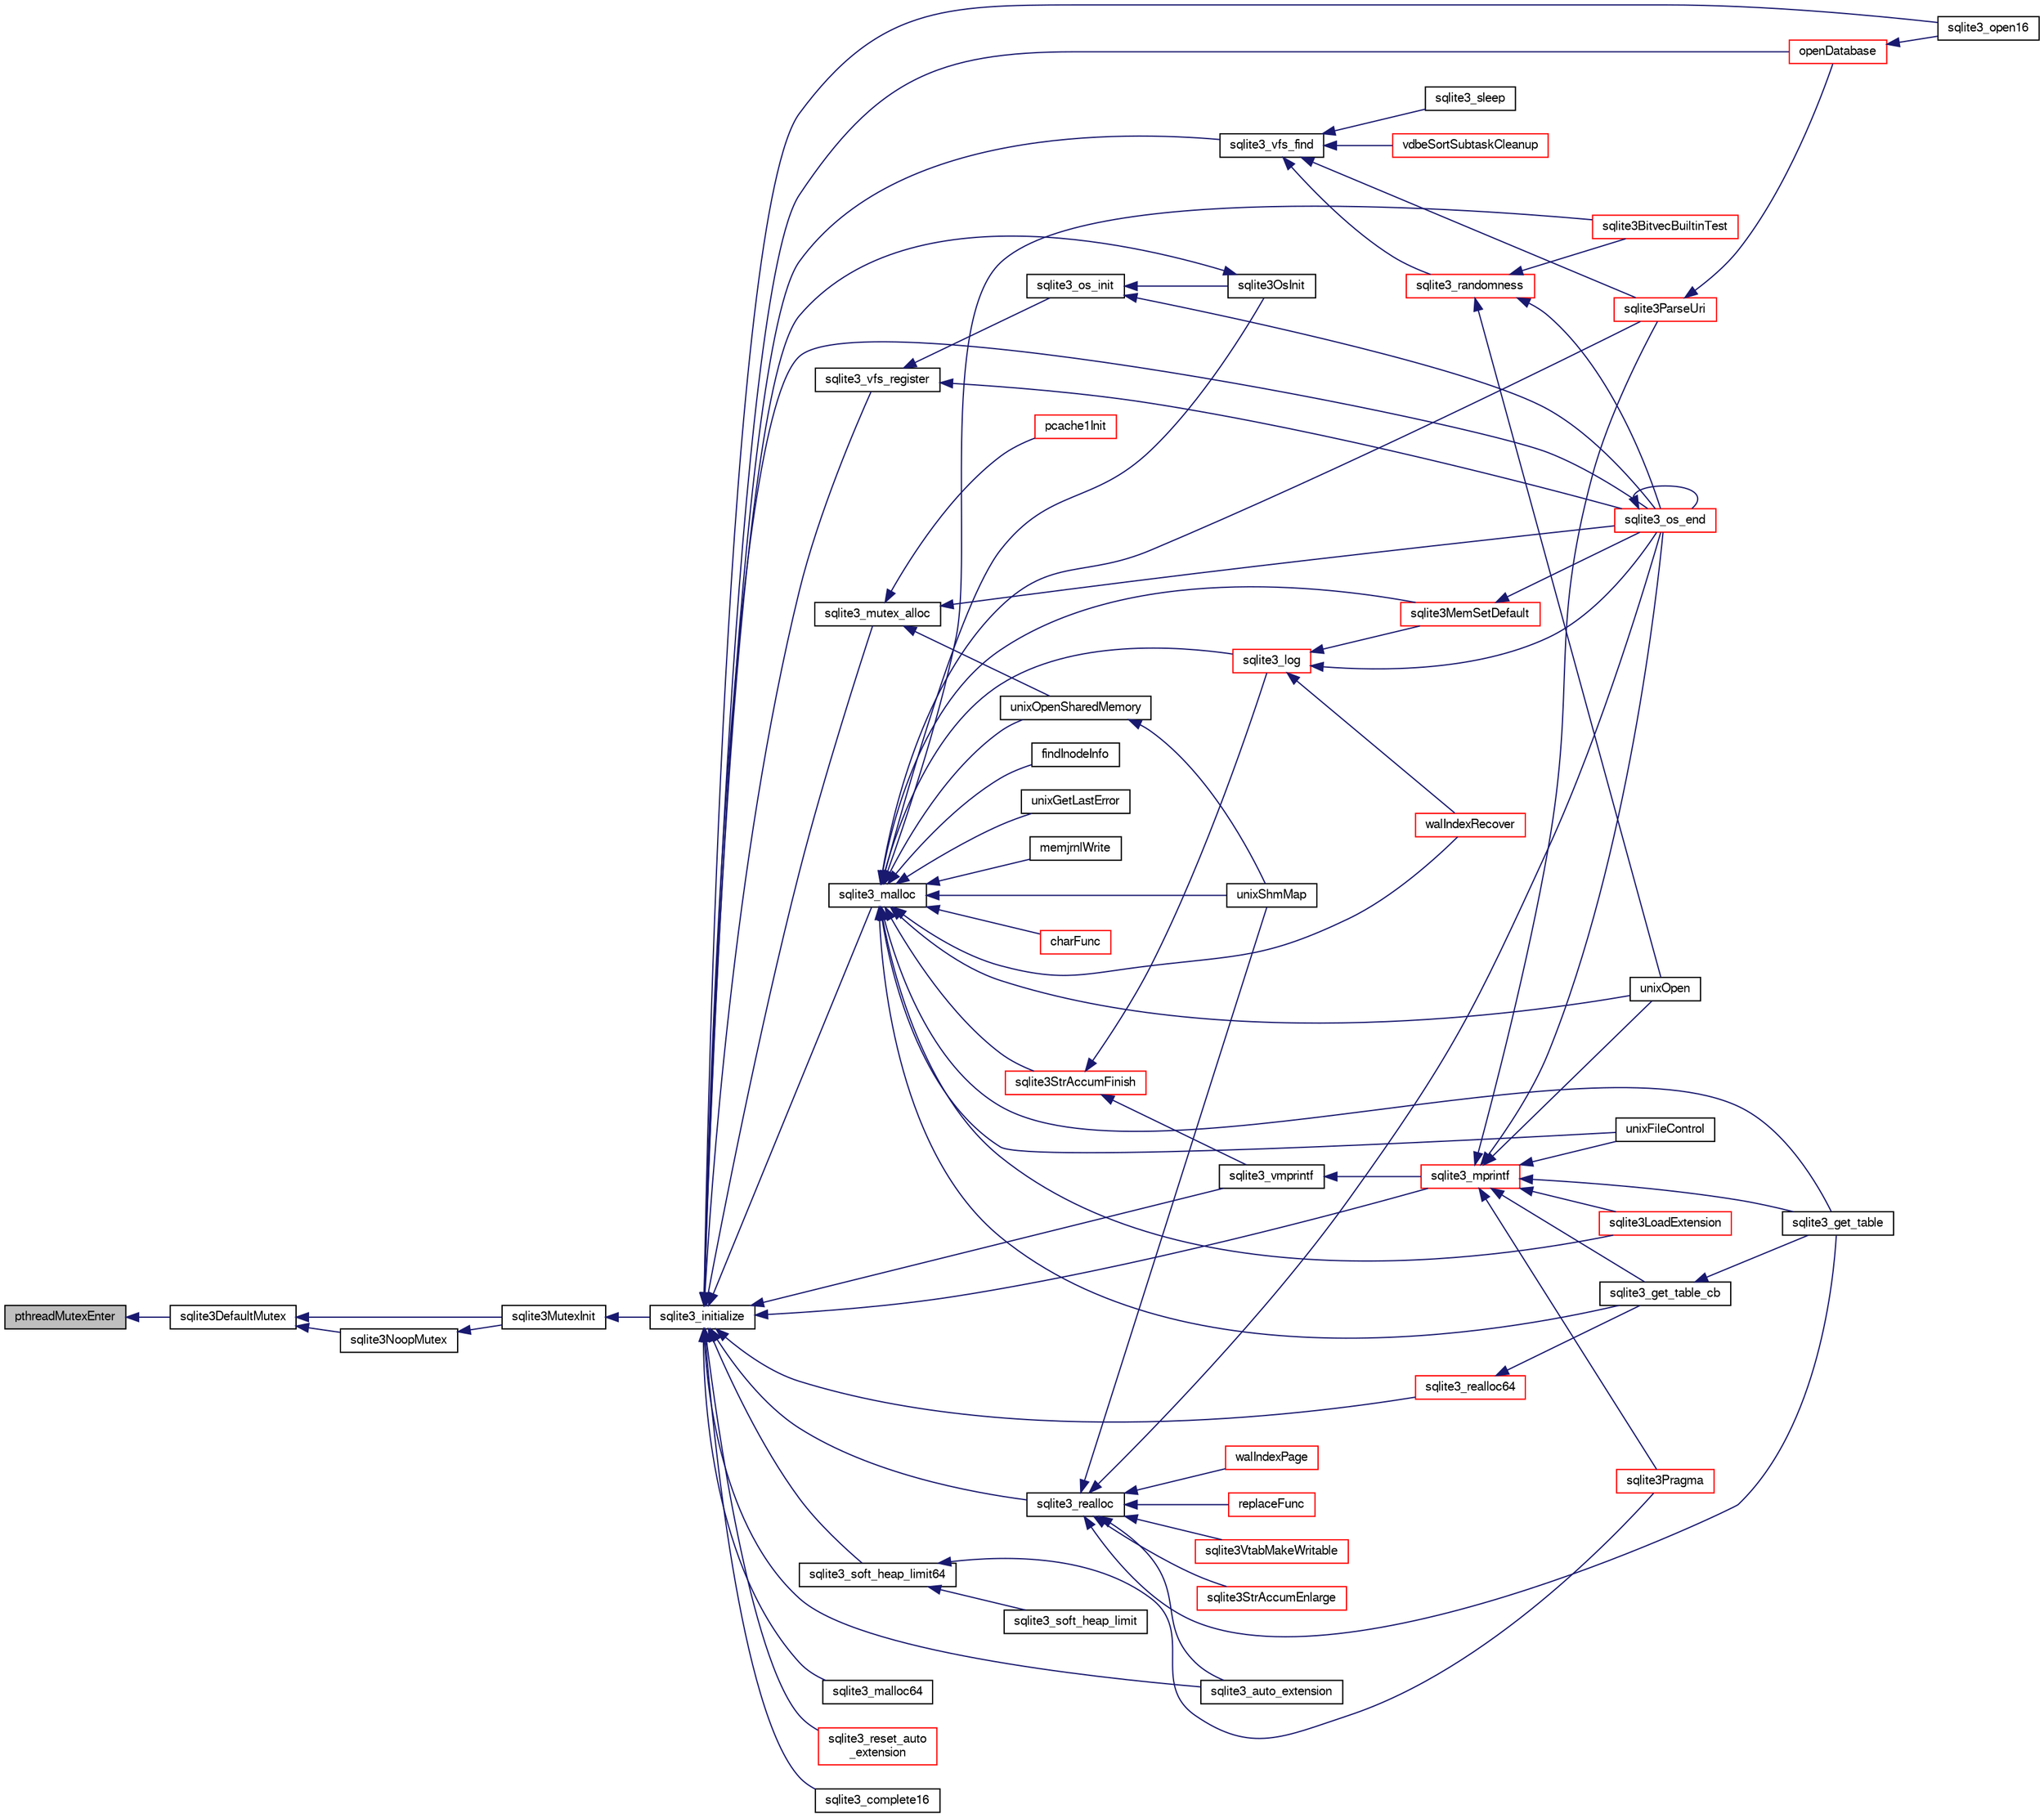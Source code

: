 digraph "pthreadMutexEnter"
{
  edge [fontname="FreeSans",fontsize="10",labelfontname="FreeSans",labelfontsize="10"];
  node [fontname="FreeSans",fontsize="10",shape=record];
  rankdir="LR";
  Node242950 [label="pthreadMutexEnter",height=0.2,width=0.4,color="black", fillcolor="grey75", style="filled", fontcolor="black"];
  Node242950 -> Node242951 [dir="back",color="midnightblue",fontsize="10",style="solid",fontname="FreeSans"];
  Node242951 [label="sqlite3DefaultMutex",height=0.2,width=0.4,color="black", fillcolor="white", style="filled",URL="$sqlite3_8c.html#ac895a71e325f9b2f9b862f737c17aca8"];
  Node242951 -> Node242952 [dir="back",color="midnightblue",fontsize="10",style="solid",fontname="FreeSans"];
  Node242952 [label="sqlite3MutexInit",height=0.2,width=0.4,color="black", fillcolor="white", style="filled",URL="$sqlite3_8c.html#a7906afcdd1cdb3d0007eb932398a1158"];
  Node242952 -> Node242953 [dir="back",color="midnightblue",fontsize="10",style="solid",fontname="FreeSans"];
  Node242953 [label="sqlite3_initialize",height=0.2,width=0.4,color="black", fillcolor="white", style="filled",URL="$sqlite3_8h.html#ab0c0ee2d5d4cf8b28e9572296a8861df"];
  Node242953 -> Node242954 [dir="back",color="midnightblue",fontsize="10",style="solid",fontname="FreeSans"];
  Node242954 [label="sqlite3_vfs_find",height=0.2,width=0.4,color="black", fillcolor="white", style="filled",URL="$sqlite3_8h.html#ac201a26de3dfa1d6deb8069eb8d95627"];
  Node242954 -> Node242955 [dir="back",color="midnightblue",fontsize="10",style="solid",fontname="FreeSans"];
  Node242955 [label="sqlite3_randomness",height=0.2,width=0.4,color="red", fillcolor="white", style="filled",URL="$sqlite3_8h.html#aa452ad88657d4606e137b09c4e9315c7"];
  Node242955 -> Node242959 [dir="back",color="midnightblue",fontsize="10",style="solid",fontname="FreeSans"];
  Node242959 [label="unixOpen",height=0.2,width=0.4,color="black", fillcolor="white", style="filled",URL="$sqlite3_8c.html#a8ed5efc47b6e14f7805cd1bb9b215775"];
  Node242955 -> Node242960 [dir="back",color="midnightblue",fontsize="10",style="solid",fontname="FreeSans"];
  Node242960 [label="sqlite3_os_end",height=0.2,width=0.4,color="red", fillcolor="white", style="filled",URL="$sqlite3_8h.html#a2288c95881ecca13d994e42b6a958906"];
  Node242960 -> Node242960 [dir="back",color="midnightblue",fontsize="10",style="solid",fontname="FreeSans"];
  Node242955 -> Node242962 [dir="back",color="midnightblue",fontsize="10",style="solid",fontname="FreeSans"];
  Node242962 [label="sqlite3BitvecBuiltinTest",height=0.2,width=0.4,color="red", fillcolor="white", style="filled",URL="$sqlite3_8c.html#a9b4e3e921ce1ede6f10a9106c034ff9b"];
  Node242954 -> Node243359 [dir="back",color="midnightblue",fontsize="10",style="solid",fontname="FreeSans"];
  Node243359 [label="vdbeSortSubtaskCleanup",height=0.2,width=0.4,color="red", fillcolor="white", style="filled",URL="$sqlite3_8c.html#abc8ce4c3ef58cc10f5b27642aab32b30"];
  Node242954 -> Node243362 [dir="back",color="midnightblue",fontsize="10",style="solid",fontname="FreeSans"];
  Node243362 [label="sqlite3ParseUri",height=0.2,width=0.4,color="red", fillcolor="white", style="filled",URL="$sqlite3_8c.html#aaa912f29a67460d8b2186c97056e8767"];
  Node243362 -> Node243204 [dir="back",color="midnightblue",fontsize="10",style="solid",fontname="FreeSans"];
  Node243204 [label="openDatabase",height=0.2,width=0.4,color="red", fillcolor="white", style="filled",URL="$sqlite3_8c.html#a6a9c3bc3a64234e863413f41db473758"];
  Node243204 -> Node243207 [dir="back",color="midnightblue",fontsize="10",style="solid",fontname="FreeSans"];
  Node243207 [label="sqlite3_open16",height=0.2,width=0.4,color="black", fillcolor="white", style="filled",URL="$sqlite3_8h.html#adbc401bb96713f32e553db32f6f3ca33"];
  Node242954 -> Node243363 [dir="back",color="midnightblue",fontsize="10",style="solid",fontname="FreeSans"];
  Node243363 [label="sqlite3_sleep",height=0.2,width=0.4,color="black", fillcolor="white", style="filled",URL="$sqlite3_8h.html#ad0c133ddbbecb6433f3c6ebef8966efa"];
  Node242953 -> Node243364 [dir="back",color="midnightblue",fontsize="10",style="solid",fontname="FreeSans"];
  Node243364 [label="sqlite3_vfs_register",height=0.2,width=0.4,color="black", fillcolor="white", style="filled",URL="$sqlite3_8h.html#a7184b289ccd4c4c7200589137d88c4ae"];
  Node243364 -> Node243365 [dir="back",color="midnightblue",fontsize="10",style="solid",fontname="FreeSans"];
  Node243365 [label="sqlite3_os_init",height=0.2,width=0.4,color="black", fillcolor="white", style="filled",URL="$sqlite3_8h.html#acebc2290d00a32d3afe2361f2979038b"];
  Node243365 -> Node243366 [dir="back",color="midnightblue",fontsize="10",style="solid",fontname="FreeSans"];
  Node243366 [label="sqlite3OsInit",height=0.2,width=0.4,color="black", fillcolor="white", style="filled",URL="$sqlite3_8c.html#afeaa886fe1ca086a30fd278b1d069762"];
  Node243366 -> Node242953 [dir="back",color="midnightblue",fontsize="10",style="solid",fontname="FreeSans"];
  Node243365 -> Node242960 [dir="back",color="midnightblue",fontsize="10",style="solid",fontname="FreeSans"];
  Node243364 -> Node242960 [dir="back",color="midnightblue",fontsize="10",style="solid",fontname="FreeSans"];
  Node242953 -> Node243367 [dir="back",color="midnightblue",fontsize="10",style="solid",fontname="FreeSans"];
  Node243367 [label="sqlite3_mutex_alloc",height=0.2,width=0.4,color="black", fillcolor="white", style="filled",URL="$sqlite3_8h.html#aa3f89418cd18e99596435c958b29b650"];
  Node243367 -> Node243368 [dir="back",color="midnightblue",fontsize="10",style="solid",fontname="FreeSans"];
  Node243368 [label="unixOpenSharedMemory",height=0.2,width=0.4,color="black", fillcolor="white", style="filled",URL="$sqlite3_8c.html#a30775afa2e08ca6ddc7853326afed7c7"];
  Node243368 -> Node243369 [dir="back",color="midnightblue",fontsize="10",style="solid",fontname="FreeSans"];
  Node243369 [label="unixShmMap",height=0.2,width=0.4,color="black", fillcolor="white", style="filled",URL="$sqlite3_8c.html#aeaa77f0ab08a4f4ee5f86e8c9727e974"];
  Node243367 -> Node242960 [dir="back",color="midnightblue",fontsize="10",style="solid",fontname="FreeSans"];
  Node243367 -> Node243370 [dir="back",color="midnightblue",fontsize="10",style="solid",fontname="FreeSans"];
  Node243370 [label="pcache1Init",height=0.2,width=0.4,color="red", fillcolor="white", style="filled",URL="$sqlite3_8c.html#a05e9c1daf3dd812db1d769b69b20e069"];
  Node242953 -> Node243440 [dir="back",color="midnightblue",fontsize="10",style="solid",fontname="FreeSans"];
  Node243440 [label="sqlite3_soft_heap_limit64",height=0.2,width=0.4,color="black", fillcolor="white", style="filled",URL="$sqlite3_8h.html#ab37b3a4d1652e3acb2c43d1252e6b852"];
  Node243440 -> Node243441 [dir="back",color="midnightblue",fontsize="10",style="solid",fontname="FreeSans"];
  Node243441 [label="sqlite3_soft_heap_limit",height=0.2,width=0.4,color="black", fillcolor="white", style="filled",URL="$sqlite3_8h.html#a18c3472581de3072201723e798524fdc"];
  Node243440 -> Node243047 [dir="back",color="midnightblue",fontsize="10",style="solid",fontname="FreeSans"];
  Node243047 [label="sqlite3Pragma",height=0.2,width=0.4,color="red", fillcolor="white", style="filled",URL="$sqlite3_8c.html#a111391370f58f8e6a6eca51fd34d62ed"];
  Node242953 -> Node243442 [dir="back",color="midnightblue",fontsize="10",style="solid",fontname="FreeSans"];
  Node243442 [label="sqlite3_malloc",height=0.2,width=0.4,color="black", fillcolor="white", style="filled",URL="$sqlite3_8h.html#a510e31845345737f17d86ce0b2328356"];
  Node243442 -> Node243366 [dir="back",color="midnightblue",fontsize="10",style="solid",fontname="FreeSans"];
  Node243442 -> Node243438 [dir="back",color="midnightblue",fontsize="10",style="solid",fontname="FreeSans"];
  Node243438 [label="sqlite3MemSetDefault",height=0.2,width=0.4,color="red", fillcolor="white", style="filled",URL="$sqlite3_8c.html#a162fbfd727e92c5f8f72625b5ff62549"];
  Node243438 -> Node242960 [dir="back",color="midnightblue",fontsize="10",style="solid",fontname="FreeSans"];
  Node243442 -> Node243443 [dir="back",color="midnightblue",fontsize="10",style="solid",fontname="FreeSans"];
  Node243443 [label="sqlite3StrAccumFinish",height=0.2,width=0.4,color="red", fillcolor="white", style="filled",URL="$sqlite3_8c.html#adb7f26b10ac1b847db6f000ef4c2e2ba"];
  Node243443 -> Node243517 [dir="back",color="midnightblue",fontsize="10",style="solid",fontname="FreeSans"];
  Node243517 [label="sqlite3_vmprintf",height=0.2,width=0.4,color="black", fillcolor="white", style="filled",URL="$sqlite3_8h.html#ac240de67ddf003828f16a6d9dd3fa3ca"];
  Node243517 -> Node243518 [dir="back",color="midnightblue",fontsize="10",style="solid",fontname="FreeSans"];
  Node243518 [label="sqlite3_mprintf",height=0.2,width=0.4,color="red", fillcolor="white", style="filled",URL="$sqlite3_8h.html#a9533933e57f7ccbb48c32041ce3a8862"];
  Node243518 -> Node242958 [dir="back",color="midnightblue",fontsize="10",style="solid",fontname="FreeSans"];
  Node242958 [label="unixFileControl",height=0.2,width=0.4,color="black", fillcolor="white", style="filled",URL="$sqlite3_8c.html#ad71f213fa385cc58f307cefd953c03ae"];
  Node243518 -> Node242959 [dir="back",color="midnightblue",fontsize="10",style="solid",fontname="FreeSans"];
  Node243518 -> Node242960 [dir="back",color="midnightblue",fontsize="10",style="solid",fontname="FreeSans"];
  Node243518 -> Node243521 [dir="back",color="midnightblue",fontsize="10",style="solid",fontname="FreeSans"];
  Node243521 [label="sqlite3LoadExtension",height=0.2,width=0.4,color="red", fillcolor="white", style="filled",URL="$sqlite3_8c.html#a3b46232455de4779a67c63b2c9004245"];
  Node243518 -> Node243047 [dir="back",color="midnightblue",fontsize="10",style="solid",fontname="FreeSans"];
  Node243518 -> Node243524 [dir="back",color="midnightblue",fontsize="10",style="solid",fontname="FreeSans"];
  Node243524 [label="sqlite3_get_table_cb",height=0.2,width=0.4,color="black", fillcolor="white", style="filled",URL="$sqlite3_8c.html#a1dbaba1b543953c0dade97357c5866b1"];
  Node243524 -> Node243163 [dir="back",color="midnightblue",fontsize="10",style="solid",fontname="FreeSans"];
  Node243163 [label="sqlite3_get_table",height=0.2,width=0.4,color="black", fillcolor="white", style="filled",URL="$sqlite3_8h.html#a5effeac4e12df57beaa35c5be1f61579"];
  Node243518 -> Node243163 [dir="back",color="midnightblue",fontsize="10",style="solid",fontname="FreeSans"];
  Node243518 -> Node243362 [dir="back",color="midnightblue",fontsize="10",style="solid",fontname="FreeSans"];
  Node243443 -> Node243628 [dir="back",color="midnightblue",fontsize="10",style="solid",fontname="FreeSans"];
  Node243628 [label="sqlite3_log",height=0.2,width=0.4,color="red", fillcolor="white", style="filled",URL="$sqlite3_8h.html#a298c9699bf9c143662c6b1fec4b2dc3b"];
  Node243628 -> Node243438 [dir="back",color="midnightblue",fontsize="10",style="solid",fontname="FreeSans"];
  Node243628 -> Node242960 [dir="back",color="midnightblue",fontsize="10",style="solid",fontname="FreeSans"];
  Node243628 -> Node243556 [dir="back",color="midnightblue",fontsize="10",style="solid",fontname="FreeSans"];
  Node243556 [label="walIndexRecover",height=0.2,width=0.4,color="red", fillcolor="white", style="filled",URL="$sqlite3_8c.html#ab4ee99f3710323acbeb6c495dd18d205"];
  Node243442 -> Node243628 [dir="back",color="midnightblue",fontsize="10",style="solid",fontname="FreeSans"];
  Node243442 -> Node243707 [dir="back",color="midnightblue",fontsize="10",style="solid",fontname="FreeSans"];
  Node243707 [label="findInodeInfo",height=0.2,width=0.4,color="black", fillcolor="white", style="filled",URL="$sqlite3_8c.html#ac92c39062e69a79c4a62dfd55242c782"];
  Node243442 -> Node242958 [dir="back",color="midnightblue",fontsize="10",style="solid",fontname="FreeSans"];
  Node243442 -> Node243368 [dir="back",color="midnightblue",fontsize="10",style="solid",fontname="FreeSans"];
  Node243442 -> Node243369 [dir="back",color="midnightblue",fontsize="10",style="solid",fontname="FreeSans"];
  Node243442 -> Node242959 [dir="back",color="midnightblue",fontsize="10",style="solid",fontname="FreeSans"];
  Node243442 -> Node243539 [dir="back",color="midnightblue",fontsize="10",style="solid",fontname="FreeSans"];
  Node243539 [label="unixGetLastError",height=0.2,width=0.4,color="black", fillcolor="white", style="filled",URL="$sqlite3_8c.html#aed1e42f49d74b419c3c85b559dd61240"];
  Node243442 -> Node242962 [dir="back",color="midnightblue",fontsize="10",style="solid",fontname="FreeSans"];
  Node243442 -> Node243556 [dir="back",color="midnightblue",fontsize="10",style="solid",fontname="FreeSans"];
  Node243442 -> Node243708 [dir="back",color="midnightblue",fontsize="10",style="solid",fontname="FreeSans"];
  Node243708 [label="memjrnlWrite",height=0.2,width=0.4,color="black", fillcolor="white", style="filled",URL="$sqlite3_8c.html#af8bd7d5d7eafce5542f8de300a120c47"];
  Node243442 -> Node243709 [dir="back",color="midnightblue",fontsize="10",style="solid",fontname="FreeSans"];
  Node243709 [label="charFunc",height=0.2,width=0.4,color="red", fillcolor="white", style="filled",URL="$sqlite3_8c.html#ab9b72ce47fcea3c3b92e816435a0fd91"];
  Node243442 -> Node243521 [dir="back",color="midnightblue",fontsize="10",style="solid",fontname="FreeSans"];
  Node243442 -> Node243524 [dir="back",color="midnightblue",fontsize="10",style="solid",fontname="FreeSans"];
  Node243442 -> Node243163 [dir="back",color="midnightblue",fontsize="10",style="solid",fontname="FreeSans"];
  Node243442 -> Node243362 [dir="back",color="midnightblue",fontsize="10",style="solid",fontname="FreeSans"];
  Node242953 -> Node243710 [dir="back",color="midnightblue",fontsize="10",style="solid",fontname="FreeSans"];
  Node243710 [label="sqlite3_malloc64",height=0.2,width=0.4,color="black", fillcolor="white", style="filled",URL="$sqlite3_8h.html#a12b7ee85e539ea28c130c5c75b96a82a"];
  Node242953 -> Node243711 [dir="back",color="midnightblue",fontsize="10",style="solid",fontname="FreeSans"];
  Node243711 [label="sqlite3_realloc",height=0.2,width=0.4,color="black", fillcolor="white", style="filled",URL="$sqlite3_8h.html#a627f0eeface58024ef47403d8cc76b35"];
  Node243711 -> Node243712 [dir="back",color="midnightblue",fontsize="10",style="solid",fontname="FreeSans"];
  Node243712 [label="sqlite3StrAccumEnlarge",height=0.2,width=0.4,color="red", fillcolor="white", style="filled",URL="$sqlite3_8c.html#a38976500a97c69d65086eeccca82dd96"];
  Node243711 -> Node243369 [dir="back",color="midnightblue",fontsize="10",style="solid",fontname="FreeSans"];
  Node243711 -> Node242960 [dir="back",color="midnightblue",fontsize="10",style="solid",fontname="FreeSans"];
  Node243711 -> Node243718 [dir="back",color="midnightblue",fontsize="10",style="solid",fontname="FreeSans"];
  Node243718 [label="walIndexPage",height=0.2,width=0.4,color="red", fillcolor="white", style="filled",URL="$sqlite3_8c.html#affd3251fd1aa1218170d421177256e24"];
  Node243711 -> Node243581 [dir="back",color="midnightblue",fontsize="10",style="solid",fontname="FreeSans"];
  Node243581 [label="replaceFunc",height=0.2,width=0.4,color="red", fillcolor="white", style="filled",URL="$sqlite3_8c.html#a752b98a7c55d204c397a4902b49b1ce4"];
  Node243711 -> Node243727 [dir="back",color="midnightblue",fontsize="10",style="solid",fontname="FreeSans"];
  Node243727 [label="sqlite3_auto_extension",height=0.2,width=0.4,color="black", fillcolor="white", style="filled",URL="$sqlite3_8h.html#a85a95b45e94f6bcd52aa39b6acdb36d7"];
  Node243711 -> Node243163 [dir="back",color="midnightblue",fontsize="10",style="solid",fontname="FreeSans"];
  Node243711 -> Node243728 [dir="back",color="midnightblue",fontsize="10",style="solid",fontname="FreeSans"];
  Node243728 [label="sqlite3VtabMakeWritable",height=0.2,width=0.4,color="red", fillcolor="white", style="filled",URL="$sqlite3_8c.html#a58c646608238d2619371c3e8b6bc0d86"];
  Node242953 -> Node243729 [dir="back",color="midnightblue",fontsize="10",style="solid",fontname="FreeSans"];
  Node243729 [label="sqlite3_realloc64",height=0.2,width=0.4,color="red", fillcolor="white", style="filled",URL="$sqlite3_8h.html#afe88c85e9f864a3fd92941cad197245d"];
  Node243729 -> Node243524 [dir="back",color="midnightblue",fontsize="10",style="solid",fontname="FreeSans"];
  Node242953 -> Node243517 [dir="back",color="midnightblue",fontsize="10",style="solid",fontname="FreeSans"];
  Node242953 -> Node243518 [dir="back",color="midnightblue",fontsize="10",style="solid",fontname="FreeSans"];
  Node242953 -> Node242960 [dir="back",color="midnightblue",fontsize="10",style="solid",fontname="FreeSans"];
  Node242953 -> Node243727 [dir="back",color="midnightblue",fontsize="10",style="solid",fontname="FreeSans"];
  Node242953 -> Node243829 [dir="back",color="midnightblue",fontsize="10",style="solid",fontname="FreeSans"];
  Node243829 [label="sqlite3_reset_auto\l_extension",height=0.2,width=0.4,color="red", fillcolor="white", style="filled",URL="$sqlite3_8h.html#ac33f4064ae6690cada7bdc89e8153ffc"];
  Node242953 -> Node243694 [dir="back",color="midnightblue",fontsize="10",style="solid",fontname="FreeSans"];
  Node243694 [label="sqlite3_complete16",height=0.2,width=0.4,color="black", fillcolor="white", style="filled",URL="$sqlite3_8h.html#a3260341c2ef82787acca48414a1d03a1"];
  Node242953 -> Node243204 [dir="back",color="midnightblue",fontsize="10",style="solid",fontname="FreeSans"];
  Node242953 -> Node243207 [dir="back",color="midnightblue",fontsize="10",style="solid",fontname="FreeSans"];
  Node242951 -> Node243830 [dir="back",color="midnightblue",fontsize="10",style="solid",fontname="FreeSans"];
  Node243830 [label="sqlite3NoopMutex",height=0.2,width=0.4,color="black", fillcolor="white", style="filled",URL="$sqlite3_8c.html#a09742cde9ef371d94f8201d2cdb543e4"];
  Node243830 -> Node242952 [dir="back",color="midnightblue",fontsize="10",style="solid",fontname="FreeSans"];
}
